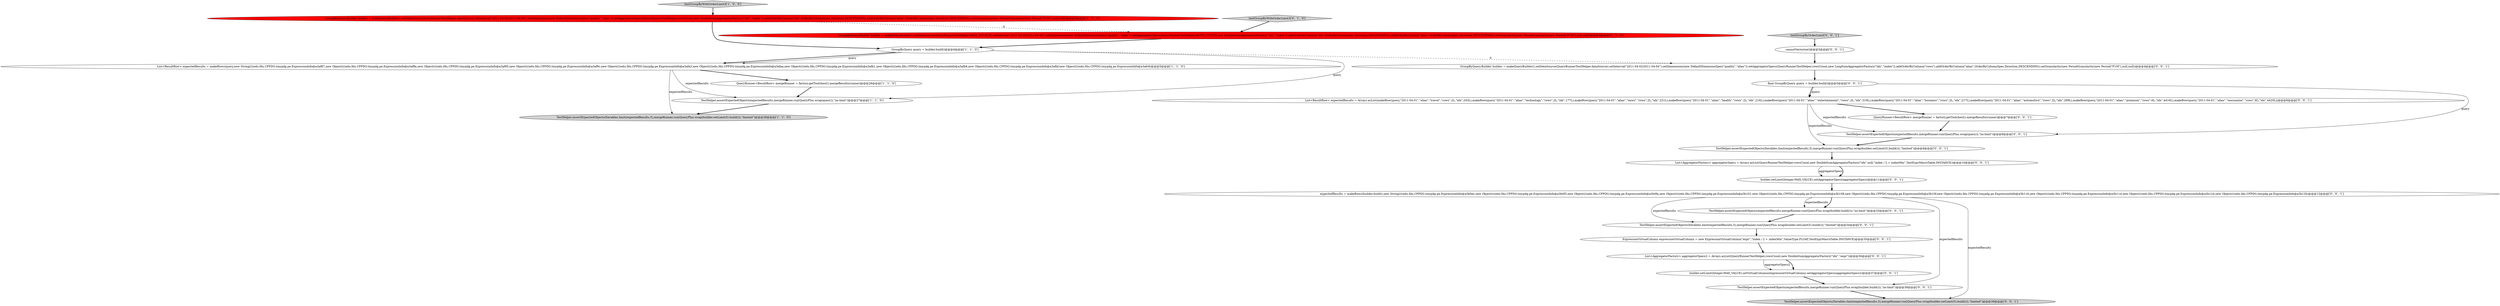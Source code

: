 digraph {
20 [style = filled, label = "expectedResults = makeRows(builder.build(),new String((((edu.fdu.CPPDG.tinypdg.pe.ExpressionInfo@a3b0ec,new Object((((edu.fdu.CPPDG.tinypdg.pe.ExpressionInfo@a3b0f3,new Object((((edu.fdu.CPPDG.tinypdg.pe.ExpressionInfo@a3b0fa,new Object((((edu.fdu.CPPDG.tinypdg.pe.ExpressionInfo@a3b101,new Object((((edu.fdu.CPPDG.tinypdg.pe.ExpressionInfo@a3b108,new Object((((edu.fdu.CPPDG.tinypdg.pe.ExpressionInfo@a3b10f,new Object((((edu.fdu.CPPDG.tinypdg.pe.ExpressionInfo@a3b116,new Object((((edu.fdu.CPPDG.tinypdg.pe.ExpressionInfo@a3b11d,new Object((((edu.fdu.CPPDG.tinypdg.pe.ExpressionInfo@a3b124,new Object((((edu.fdu.CPPDG.tinypdg.pe.ExpressionInfo@a3b12b)@@@12@@@['0', '0', '1']", fillcolor = white, shape = ellipse image = "AAA0AAABBB3BBB"];
18 [style = filled, label = "builder.setLimit(Integer.MAX_VALUE).setAggregatorSpecs(aggregatorSpecs)@@@11@@@['0', '0', '1']", fillcolor = white, shape = ellipse image = "AAA0AAABBB3BBB"];
9 [style = filled, label = "testGroupByOrderLimit['0', '0', '1']", fillcolor = lightgray, shape = diamond image = "AAA0AAABBB3BBB"];
25 [style = filled, label = "ExpressionVirtualColumn expressionVirtualColumn = new ExpressionVirtualColumn(\"expr\",\"index / 2 + indexMin\",ValueType.FLOAT,TestExprMacroTable.INSTANCE)@@@35@@@['0', '0', '1']", fillcolor = white, shape = ellipse image = "AAA0AAABBB3BBB"];
19 [style = filled, label = "builder.setLimit(Integer.MAX_VALUE).setVirtualColumns(expressionVirtualColumn).setAggregatorSpecs(aggregatorSpecs2)@@@37@@@['0', '0', '1']", fillcolor = white, shape = ellipse image = "AAA0AAABBB3BBB"];
8 [style = filled, label = "testGroupByWithOrderLimit3['0', '1', '0']", fillcolor = lightgray, shape = diamond image = "AAA0AAABBB2BBB"];
11 [style = filled, label = "GroupByQuery.Builder builder = makeQueryBuilder().setDataSource(QueryRunnerTestHelper.dataSource).setInterval(\"2011-04-02/2011-04-04\").setDimensions(new DefaultDimensionSpec(\"quality\",\"alias\")).setAggregatorSpecs(QueryRunnerTestHelper.rowsCount,new LongSumAggregatorFactory(\"idx\",\"index\")).addOrderByColumn(\"rows\").addOrderByColumn(\"alias\",OrderByColumnSpec.Direction.DESCENDING).setGranularity(new PeriodGranularity(new Period(\"P1M\"),null,null))@@@4@@@['0', '0', '1']", fillcolor = white, shape = ellipse image = "AAA0AAABBB3BBB"];
7 [style = filled, label = "GroupByQuery.Builder builder = makeQueryBuilder().setDataSource(QueryRunnerTestHelper.DATA_SOURCE).setInterval(\"2011-04-02/2011-04-04\").setDimensions(new DefaultDimensionSpec(\"quality\",\"alias\")).setAggregatorSpecs(QueryRunnerTestHelper.ROWS_COUNT,new DoubleSumAggregatorFactory(\"idx\",\"index\")).addOrderByColumn(\"idx\",OrderByColumnSpec.Direction.DESCENDING).addOrderByColumn(\"alias\",OrderByColumnSpec.Direction.DESCENDING).setGranularity(new PeriodGranularity(new Period(\"P1M\"),null,null))@@@3@@@['0', '1', '0']", fillcolor = red, shape = ellipse image = "AAA1AAABBB2BBB"];
24 [style = filled, label = "List<AggregatorFactory> aggregatorSpecs2 = Arrays.asList(QueryRunnerTestHelper.rowsCount,new DoubleSumAggregatorFactory(\"idx\",\"expr\"))@@@36@@@['0', '0', '1']", fillcolor = white, shape = ellipse image = "AAA0AAABBB3BBB"];
22 [style = filled, label = "TestHelper.assertExpectedObjects(Iterables.limit(expectedResults,5),mergeRunner.run(QueryPlus.wrap(builder.setLimit(5).build())),\"limited\")@@@34@@@['0', '0', '1']", fillcolor = white, shape = ellipse image = "AAA0AAABBB3BBB"];
0 [style = filled, label = "QueryRunner<ResultRow> mergeRunner = factory.getToolchest().mergeResults(runner)@@@26@@@['1', '1', '0']", fillcolor = white, shape = ellipse image = "AAA0AAABBB1BBB"];
21 [style = filled, label = "List<AggregatorFactory> aggregatorSpecs = Arrays.asList(QueryRunnerTestHelper.rowsCount,new DoubleSumAggregatorFactory(\"idx\",null,\"index / 2 + indexMin\",TestExprMacroTable.INSTANCE))@@@10@@@['0', '0', '1']", fillcolor = white, shape = ellipse image = "AAA0AAABBB3BBB"];
2 [style = filled, label = "testGroupByWithOrderLimit3['1', '0', '0']", fillcolor = lightgray, shape = diamond image = "AAA0AAABBB1BBB"];
3 [style = filled, label = "List<ResultRow> expectedResults = makeRows(query,new String((((edu.fdu.CPPDG.tinypdg.pe.ExpressionInfo@a3af87,new Object((((edu.fdu.CPPDG.tinypdg.pe.ExpressionInfo@a3af8e,new Object((((edu.fdu.CPPDG.tinypdg.pe.ExpressionInfo@a3af95,new Object((((edu.fdu.CPPDG.tinypdg.pe.ExpressionInfo@a3af9c,new Object((((edu.fdu.CPPDG.tinypdg.pe.ExpressionInfo@a3afa3,new Object((((edu.fdu.CPPDG.tinypdg.pe.ExpressionInfo@a3afaa,new Object((((edu.fdu.CPPDG.tinypdg.pe.ExpressionInfo@a3afb1,new Object((((edu.fdu.CPPDG.tinypdg.pe.ExpressionInfo@a3afb8,new Object((((edu.fdu.CPPDG.tinypdg.pe.ExpressionInfo@a3afbf,new Object((((edu.fdu.CPPDG.tinypdg.pe.ExpressionInfo@a3afc6)@@@5@@@['1', '1', '0']", fillcolor = white, shape = ellipse image = "AAA0AAABBB1BBB"];
5 [style = filled, label = "TestHelper.assertExpectedObjects(Iterables.limit(expectedResults,5),mergeRunner.run(QueryPlus.wrap(builder.setLimit(5).build())),\"limited\")@@@28@@@['1', '1', '0']", fillcolor = lightgray, shape = ellipse image = "AAA0AAABBB1BBB"];
10 [style = filled, label = "QueryRunner<ResultRow> mergeRunner = factory.getToolchest().mergeResults(runner)@@@7@@@['0', '0', '1']", fillcolor = white, shape = ellipse image = "AAA0AAABBB3BBB"];
15 [style = filled, label = "final GroupByQuery query = builder.build()@@@5@@@['0', '0', '1']", fillcolor = white, shape = ellipse image = "AAA0AAABBB3BBB"];
14 [style = filled, label = "TestHelper.assertExpectedObjects(expectedResults,mergeRunner.run(QueryPlus.wrap(query)),\"no-limit\")@@@8@@@['0', '0', '1']", fillcolor = white, shape = ellipse image = "AAA0AAABBB3BBB"];
17 [style = filled, label = "TestHelper.assertExpectedObjects(expectedResults,mergeRunner.run(QueryPlus.wrap(builder.build())),\"no-limit\")@@@38@@@['0', '0', '1']", fillcolor = white, shape = ellipse image = "AAA0AAABBB3BBB"];
12 [style = filled, label = "TestHelper.assertExpectedObjects(Iterables.limit(expectedResults,5),mergeRunner.run(QueryPlus.wrap(builder.setLimit(5).build())),\"limited\")@@@9@@@['0', '0', '1']", fillcolor = white, shape = ellipse image = "AAA0AAABBB3BBB"];
23 [style = filled, label = "cannotVectorize()@@@3@@@['0', '0', '1']", fillcolor = white, shape = ellipse image = "AAA0AAABBB3BBB"];
4 [style = filled, label = "TestHelper.assertExpectedObjects(expectedResults,mergeRunner.run(QueryPlus.wrap(query)),\"no-limit\")@@@27@@@['1', '1', '0']", fillcolor = white, shape = ellipse image = "AAA0AAABBB1BBB"];
13 [style = filled, label = "TestHelper.assertExpectedObjects(Iterables.limit(expectedResults,5),mergeRunner.run(QueryPlus.wrap(builder.setLimit(5).build())),\"limited\")@@@39@@@['0', '0', '1']", fillcolor = lightgray, shape = ellipse image = "AAA0AAABBB3BBB"];
16 [style = filled, label = "List<ResultRow> expectedResults = Arrays.asList(makeRow(query,\"2011-04-01\",\"alias\",\"travel\",\"rows\",2L,\"idx\",243L),makeRow(query,\"2011-04-01\",\"alias\",\"technology\",\"rows\",2L,\"idx\",177L),makeRow(query,\"2011-04-01\",\"alias\",\"news\",\"rows\",2L,\"idx\",221L),makeRow(query,\"2011-04-01\",\"alias\",\"health\",\"rows\",2L,\"idx\",216L),makeRow(query,\"2011-04-01\",\"alias\",\"entertainment\",\"rows\",2L,\"idx\",319L),makeRow(query,\"2011-04-01\",\"alias\",\"business\",\"rows\",2L,\"idx\",217L),makeRow(query,\"2011-04-01\",\"alias\",\"automotive\",\"rows\",2L,\"idx\",269L),makeRow(query,\"2011-04-01\",\"alias\",\"premium\",\"rows\",6L,\"idx\",4416L),makeRow(query,\"2011-04-01\",\"alias\",\"mezzanine\",\"rows\",6L,\"idx\",4420L))@@@6@@@['0', '0', '1']", fillcolor = white, shape = ellipse image = "AAA0AAABBB3BBB"];
26 [style = filled, label = "TestHelper.assertExpectedObjects(expectedResults,mergeRunner.run(QueryPlus.wrap(builder.build())),\"no-limit\")@@@33@@@['0', '0', '1']", fillcolor = white, shape = ellipse image = "AAA0AAABBB3BBB"];
1 [style = filled, label = "GroupByQuery query = builder.build()@@@4@@@['1', '1', '0']", fillcolor = white, shape = ellipse image = "AAA0AAABBB1BBB"];
6 [style = filled, label = "GroupByQuery.Builder builder = makeQueryBuilder().setDataSource(QueryRunnerTestHelper.dataSource).setInterval(\"2011-04-02/2011-04-04\").setDimensions(new DefaultDimensionSpec(\"quality\",\"alias\")).setAggregatorSpecs(QueryRunnerTestHelper.rowsCount,new DoubleSumAggregatorFactory(\"idx\",\"index\")).addOrderByColumn(\"idx\",OrderByColumnSpec.Direction.DESCENDING).addOrderByColumn(\"alias\",OrderByColumnSpec.Direction.DESCENDING).setGranularity(new PeriodGranularity(new Period(\"P1M\"),null,null))@@@3@@@['1', '0', '0']", fillcolor = red, shape = ellipse image = "AAA1AAABBB1BBB"];
22->25 [style = bold, label=""];
7->1 [style = bold, label=""];
24->19 [style = bold, label=""];
15->14 [style = solid, label="query"];
20->13 [style = solid, label="expectedResults"];
21->18 [style = solid, label="aggregatorSpecs"];
10->14 [style = bold, label=""];
16->10 [style = bold, label=""];
2->6 [style = bold, label=""];
12->21 [style = bold, label=""];
20->26 [style = bold, label=""];
15->16 [style = solid, label="query"];
6->7 [style = dashed, label="0"];
24->19 [style = solid, label="aggregatorSpecs2"];
1->3 [style = bold, label=""];
20->17 [style = solid, label="expectedResults"];
3->5 [style = solid, label="expectedResults"];
19->17 [style = bold, label=""];
15->16 [style = bold, label=""];
16->14 [style = solid, label="expectedResults"];
21->18 [style = bold, label=""];
11->15 [style = bold, label=""];
3->0 [style = bold, label=""];
8->7 [style = bold, label=""];
26->22 [style = bold, label=""];
20->22 [style = solid, label="expectedResults"];
9->23 [style = bold, label=""];
6->1 [style = bold, label=""];
25->24 [style = bold, label=""];
18->20 [style = bold, label=""];
3->4 [style = solid, label="expectedResults"];
0->4 [style = bold, label=""];
1->11 [style = dashed, label="0"];
14->12 [style = bold, label=""];
16->12 [style = solid, label="expectedResults"];
17->13 [style = bold, label=""];
23->11 [style = bold, label=""];
4->5 [style = bold, label=""];
1->3 [style = solid, label="query"];
1->4 [style = solid, label="query"];
20->26 [style = solid, label="expectedResults"];
}
